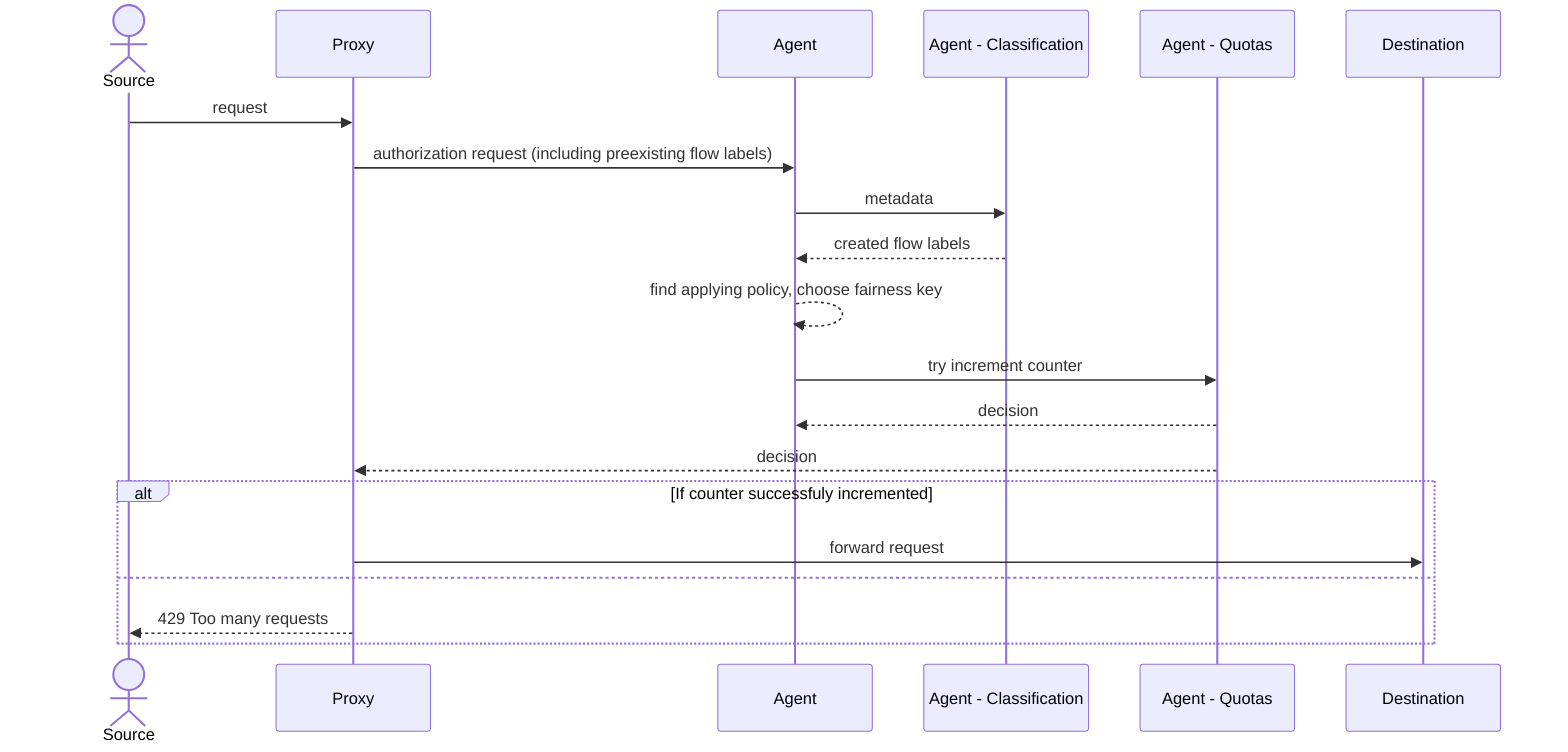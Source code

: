 sequenceDiagram
    actor Source
    participant Proxy
    participant Agent
    participant Class as Agent - Classification
    participant Quotas as Agent - Quotas
    participant Destination

    Source->>Proxy: request
    Proxy->>Agent: authorization request (including preexisting flow labels)
    Agent->>Class: metadata
    Class-->>Agent: created flow labels
    Agent-->>Agent: find applying policy, choose fairness key
    Agent->>Quotas: try increment counter

    Quotas-->>Agent: decision
    Quotas-->>Proxy: decision

    alt If counter successfuly incremented
        Proxy->>Destination: forward request
    else
        Proxy-->>Source: 429 Too many requests
    end